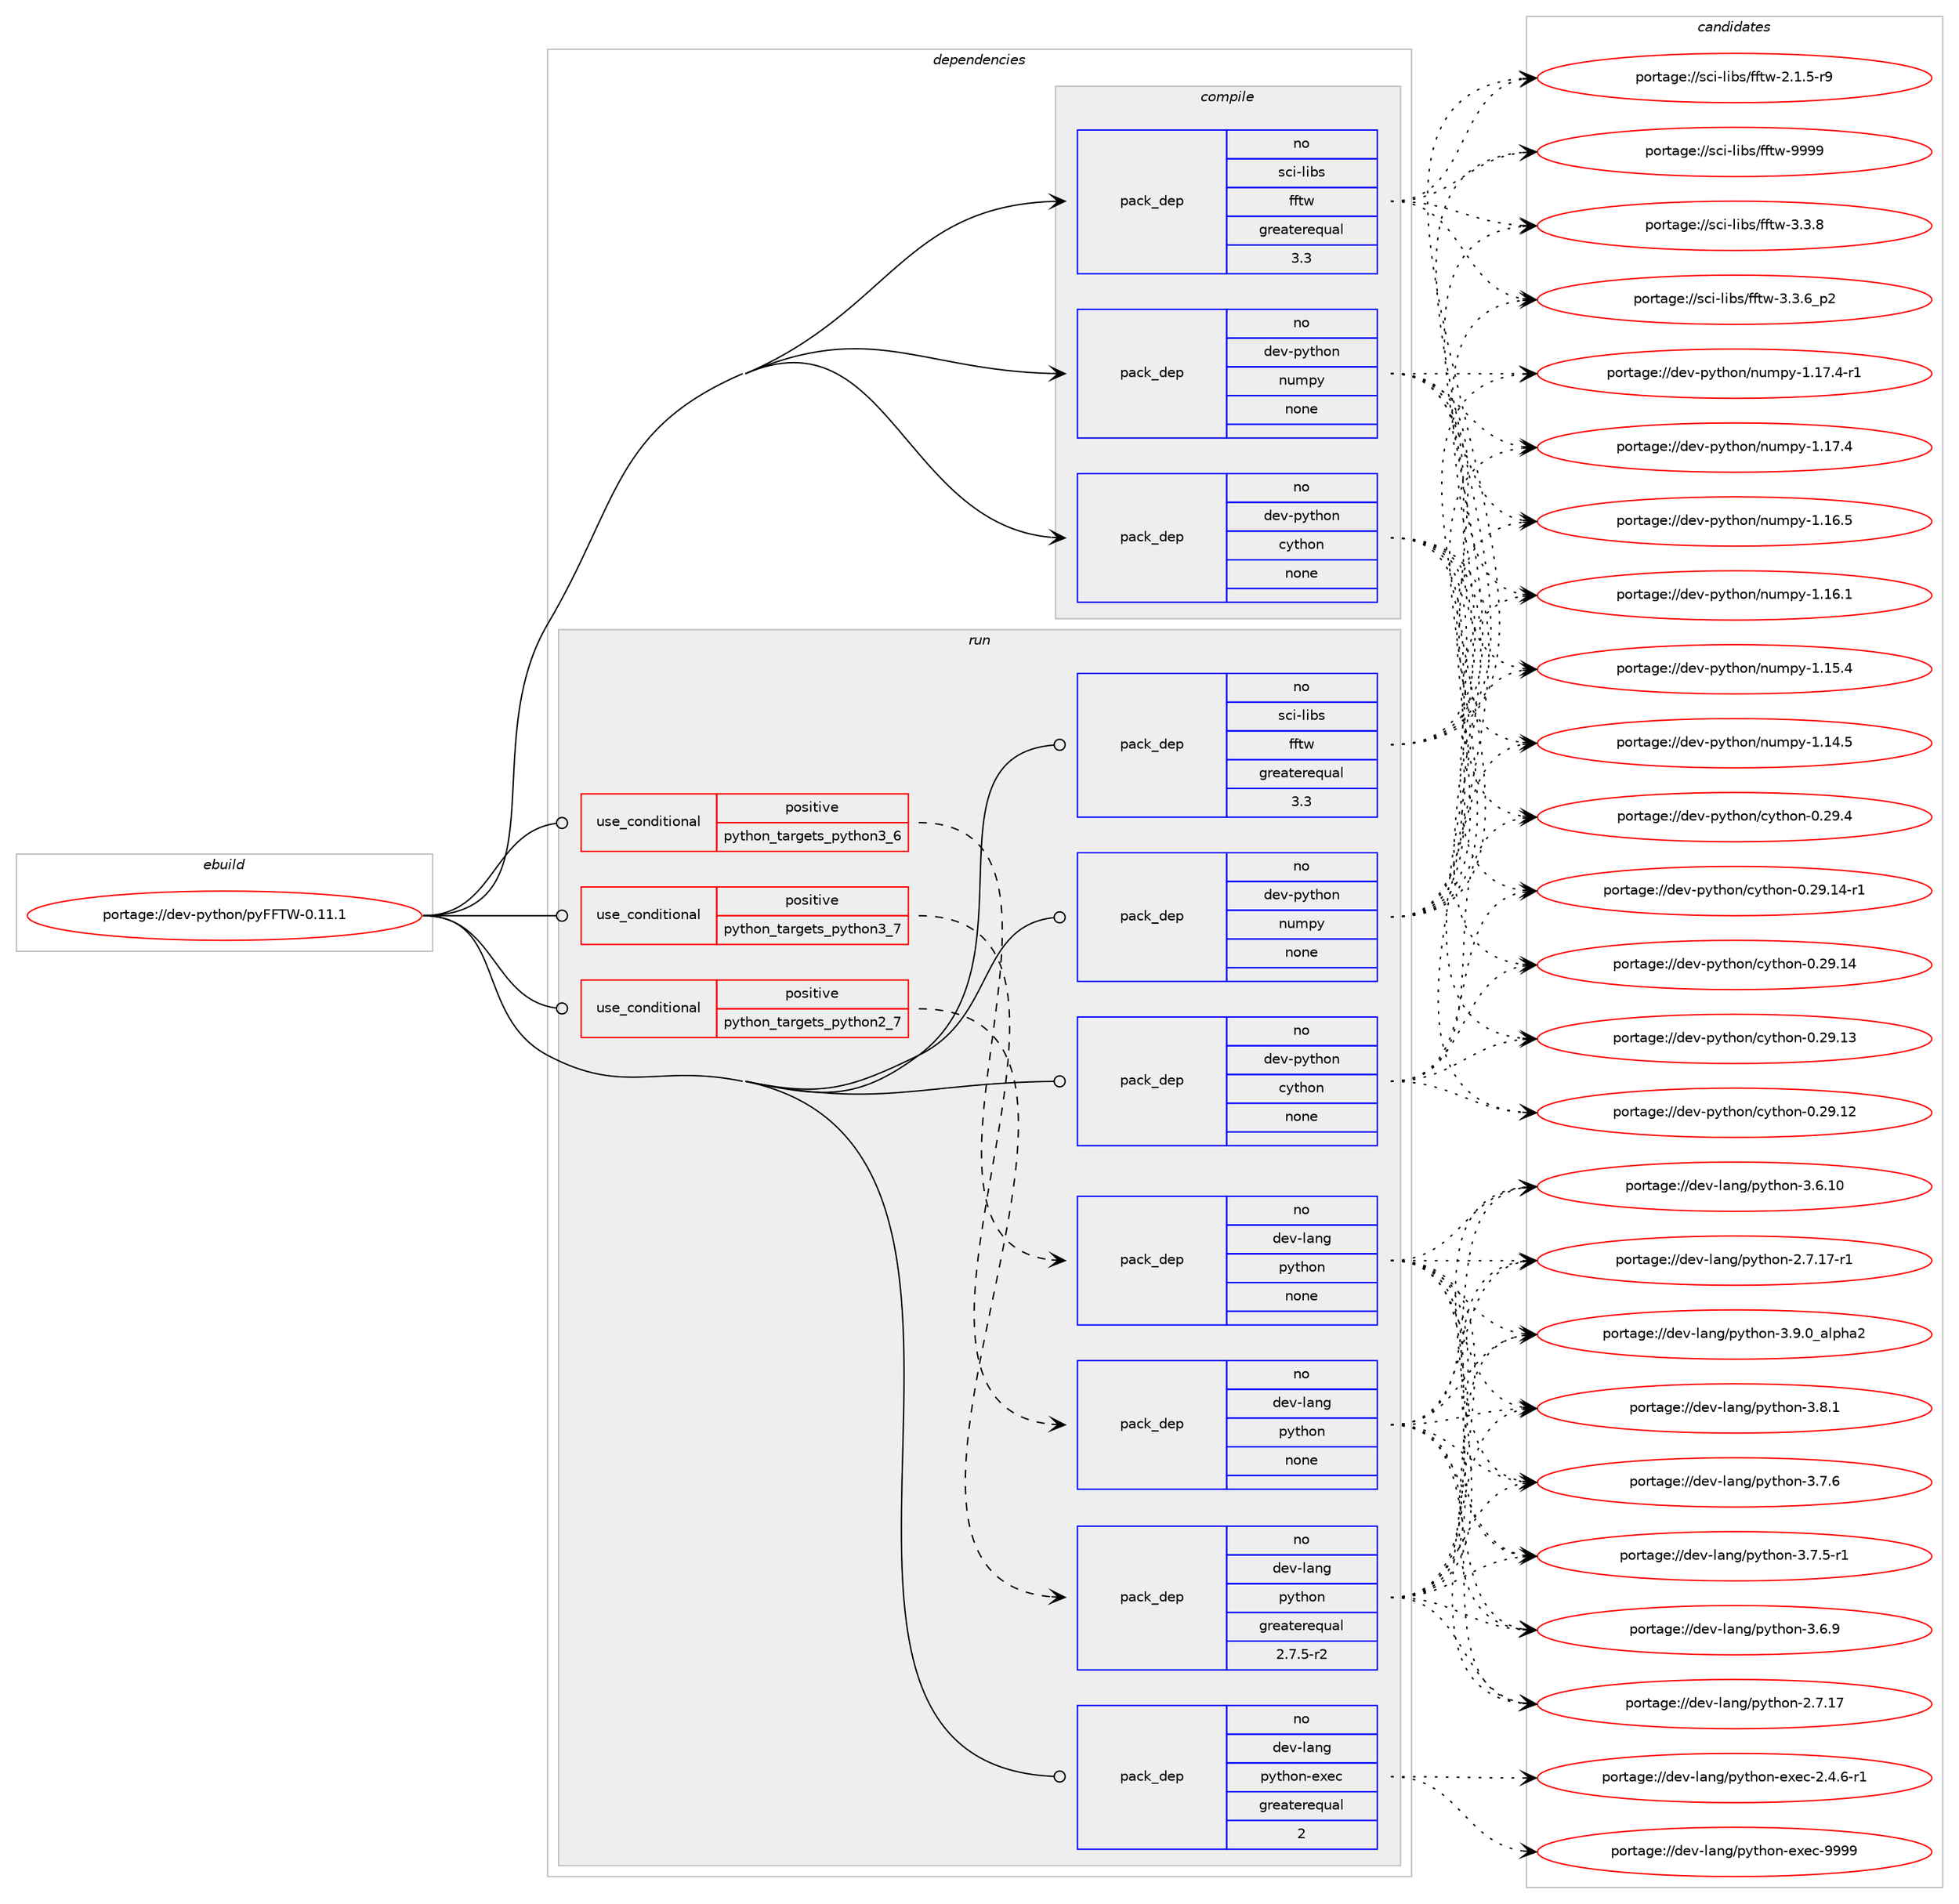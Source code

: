 digraph prolog {

# *************
# Graph options
# *************

newrank=true;
concentrate=true;
compound=true;
graph [rankdir=LR,fontname=Helvetica,fontsize=10,ranksep=1.5];#, ranksep=2.5, nodesep=0.2];
edge  [arrowhead=vee];
node  [fontname=Helvetica,fontsize=10];

# **********
# The ebuild
# **********

subgraph cluster_leftcol {
color=gray;
label=<<i>ebuild</i>>;
id [label="portage://dev-python/pyFFTW-0.11.1", color=red, width=4, href="../dev-python/pyFFTW-0.11.1.svg"];
}

# ****************
# The dependencies
# ****************

subgraph cluster_midcol {
color=gray;
label=<<i>dependencies</i>>;
subgraph cluster_compile {
fillcolor="#eeeeee";
style=filled;
label=<<i>compile</i>>;
subgraph pack325103 {
dependency440146 [label=<<TABLE BORDER="0" CELLBORDER="1" CELLSPACING="0" CELLPADDING="4" WIDTH="220"><TR><TD ROWSPAN="6" CELLPADDING="30">pack_dep</TD></TR><TR><TD WIDTH="110">no</TD></TR><TR><TD>dev-python</TD></TR><TR><TD>cython</TD></TR><TR><TD>none</TD></TR><TR><TD></TD></TR></TABLE>>, shape=none, color=blue];
}
id:e -> dependency440146:w [weight=20,style="solid",arrowhead="vee"];
subgraph pack325104 {
dependency440147 [label=<<TABLE BORDER="0" CELLBORDER="1" CELLSPACING="0" CELLPADDING="4" WIDTH="220"><TR><TD ROWSPAN="6" CELLPADDING="30">pack_dep</TD></TR><TR><TD WIDTH="110">no</TD></TR><TR><TD>dev-python</TD></TR><TR><TD>numpy</TD></TR><TR><TD>none</TD></TR><TR><TD></TD></TR></TABLE>>, shape=none, color=blue];
}
id:e -> dependency440147:w [weight=20,style="solid",arrowhead="vee"];
subgraph pack325105 {
dependency440148 [label=<<TABLE BORDER="0" CELLBORDER="1" CELLSPACING="0" CELLPADDING="4" WIDTH="220"><TR><TD ROWSPAN="6" CELLPADDING="30">pack_dep</TD></TR><TR><TD WIDTH="110">no</TD></TR><TR><TD>sci-libs</TD></TR><TR><TD>fftw</TD></TR><TR><TD>greaterequal</TD></TR><TR><TD>3.3</TD></TR></TABLE>>, shape=none, color=blue];
}
id:e -> dependency440148:w [weight=20,style="solid",arrowhead="vee"];
}
subgraph cluster_compileandrun {
fillcolor="#eeeeee";
style=filled;
label=<<i>compile and run</i>>;
}
subgraph cluster_run {
fillcolor="#eeeeee";
style=filled;
label=<<i>run</i>>;
subgraph cond110105 {
dependency440149 [label=<<TABLE BORDER="0" CELLBORDER="1" CELLSPACING="0" CELLPADDING="4"><TR><TD ROWSPAN="3" CELLPADDING="10">use_conditional</TD></TR><TR><TD>positive</TD></TR><TR><TD>python_targets_python2_7</TD></TR></TABLE>>, shape=none, color=red];
subgraph pack325106 {
dependency440150 [label=<<TABLE BORDER="0" CELLBORDER="1" CELLSPACING="0" CELLPADDING="4" WIDTH="220"><TR><TD ROWSPAN="6" CELLPADDING="30">pack_dep</TD></TR><TR><TD WIDTH="110">no</TD></TR><TR><TD>dev-lang</TD></TR><TR><TD>python</TD></TR><TR><TD>greaterequal</TD></TR><TR><TD>2.7.5-r2</TD></TR></TABLE>>, shape=none, color=blue];
}
dependency440149:e -> dependency440150:w [weight=20,style="dashed",arrowhead="vee"];
}
id:e -> dependency440149:w [weight=20,style="solid",arrowhead="odot"];
subgraph cond110106 {
dependency440151 [label=<<TABLE BORDER="0" CELLBORDER="1" CELLSPACING="0" CELLPADDING="4"><TR><TD ROWSPAN="3" CELLPADDING="10">use_conditional</TD></TR><TR><TD>positive</TD></TR><TR><TD>python_targets_python3_6</TD></TR></TABLE>>, shape=none, color=red];
subgraph pack325107 {
dependency440152 [label=<<TABLE BORDER="0" CELLBORDER="1" CELLSPACING="0" CELLPADDING="4" WIDTH="220"><TR><TD ROWSPAN="6" CELLPADDING="30">pack_dep</TD></TR><TR><TD WIDTH="110">no</TD></TR><TR><TD>dev-lang</TD></TR><TR><TD>python</TD></TR><TR><TD>none</TD></TR><TR><TD></TD></TR></TABLE>>, shape=none, color=blue];
}
dependency440151:e -> dependency440152:w [weight=20,style="dashed",arrowhead="vee"];
}
id:e -> dependency440151:w [weight=20,style="solid",arrowhead="odot"];
subgraph cond110107 {
dependency440153 [label=<<TABLE BORDER="0" CELLBORDER="1" CELLSPACING="0" CELLPADDING="4"><TR><TD ROWSPAN="3" CELLPADDING="10">use_conditional</TD></TR><TR><TD>positive</TD></TR><TR><TD>python_targets_python3_7</TD></TR></TABLE>>, shape=none, color=red];
subgraph pack325108 {
dependency440154 [label=<<TABLE BORDER="0" CELLBORDER="1" CELLSPACING="0" CELLPADDING="4" WIDTH="220"><TR><TD ROWSPAN="6" CELLPADDING="30">pack_dep</TD></TR><TR><TD WIDTH="110">no</TD></TR><TR><TD>dev-lang</TD></TR><TR><TD>python</TD></TR><TR><TD>none</TD></TR><TR><TD></TD></TR></TABLE>>, shape=none, color=blue];
}
dependency440153:e -> dependency440154:w [weight=20,style="dashed",arrowhead="vee"];
}
id:e -> dependency440153:w [weight=20,style="solid",arrowhead="odot"];
subgraph pack325109 {
dependency440155 [label=<<TABLE BORDER="0" CELLBORDER="1" CELLSPACING="0" CELLPADDING="4" WIDTH="220"><TR><TD ROWSPAN="6" CELLPADDING="30">pack_dep</TD></TR><TR><TD WIDTH="110">no</TD></TR><TR><TD>dev-lang</TD></TR><TR><TD>python-exec</TD></TR><TR><TD>greaterequal</TD></TR><TR><TD>2</TD></TR></TABLE>>, shape=none, color=blue];
}
id:e -> dependency440155:w [weight=20,style="solid",arrowhead="odot"];
subgraph pack325110 {
dependency440156 [label=<<TABLE BORDER="0" CELLBORDER="1" CELLSPACING="0" CELLPADDING="4" WIDTH="220"><TR><TD ROWSPAN="6" CELLPADDING="30">pack_dep</TD></TR><TR><TD WIDTH="110">no</TD></TR><TR><TD>dev-python</TD></TR><TR><TD>cython</TD></TR><TR><TD>none</TD></TR><TR><TD></TD></TR></TABLE>>, shape=none, color=blue];
}
id:e -> dependency440156:w [weight=20,style="solid",arrowhead="odot"];
subgraph pack325111 {
dependency440157 [label=<<TABLE BORDER="0" CELLBORDER="1" CELLSPACING="0" CELLPADDING="4" WIDTH="220"><TR><TD ROWSPAN="6" CELLPADDING="30">pack_dep</TD></TR><TR><TD WIDTH="110">no</TD></TR><TR><TD>dev-python</TD></TR><TR><TD>numpy</TD></TR><TR><TD>none</TD></TR><TR><TD></TD></TR></TABLE>>, shape=none, color=blue];
}
id:e -> dependency440157:w [weight=20,style="solid",arrowhead="odot"];
subgraph pack325112 {
dependency440158 [label=<<TABLE BORDER="0" CELLBORDER="1" CELLSPACING="0" CELLPADDING="4" WIDTH="220"><TR><TD ROWSPAN="6" CELLPADDING="30">pack_dep</TD></TR><TR><TD WIDTH="110">no</TD></TR><TR><TD>sci-libs</TD></TR><TR><TD>fftw</TD></TR><TR><TD>greaterequal</TD></TR><TR><TD>3.3</TD></TR></TABLE>>, shape=none, color=blue];
}
id:e -> dependency440158:w [weight=20,style="solid",arrowhead="odot"];
}
}

# **************
# The candidates
# **************

subgraph cluster_choices {
rank=same;
color=gray;
label=<<i>candidates</i>>;

subgraph choice325103 {
color=black;
nodesep=1;
choice10010111845112121116104111110479912111610411111045484650574652 [label="portage://dev-python/cython-0.29.4", color=red, width=4,href="../dev-python/cython-0.29.4.svg"];
choice10010111845112121116104111110479912111610411111045484650574649524511449 [label="portage://dev-python/cython-0.29.14-r1", color=red, width=4,href="../dev-python/cython-0.29.14-r1.svg"];
choice1001011184511212111610411111047991211161041111104548465057464952 [label="portage://dev-python/cython-0.29.14", color=red, width=4,href="../dev-python/cython-0.29.14.svg"];
choice1001011184511212111610411111047991211161041111104548465057464951 [label="portage://dev-python/cython-0.29.13", color=red, width=4,href="../dev-python/cython-0.29.13.svg"];
choice1001011184511212111610411111047991211161041111104548465057464950 [label="portage://dev-python/cython-0.29.12", color=red, width=4,href="../dev-python/cython-0.29.12.svg"];
dependency440146:e -> choice10010111845112121116104111110479912111610411111045484650574652:w [style=dotted,weight="100"];
dependency440146:e -> choice10010111845112121116104111110479912111610411111045484650574649524511449:w [style=dotted,weight="100"];
dependency440146:e -> choice1001011184511212111610411111047991211161041111104548465057464952:w [style=dotted,weight="100"];
dependency440146:e -> choice1001011184511212111610411111047991211161041111104548465057464951:w [style=dotted,weight="100"];
dependency440146:e -> choice1001011184511212111610411111047991211161041111104548465057464950:w [style=dotted,weight="100"];
}
subgraph choice325104 {
color=black;
nodesep=1;
choice1001011184511212111610411111047110117109112121454946495546524511449 [label="portage://dev-python/numpy-1.17.4-r1", color=red, width=4,href="../dev-python/numpy-1.17.4-r1.svg"];
choice100101118451121211161041111104711011710911212145494649554652 [label="portage://dev-python/numpy-1.17.4", color=red, width=4,href="../dev-python/numpy-1.17.4.svg"];
choice100101118451121211161041111104711011710911212145494649544653 [label="portage://dev-python/numpy-1.16.5", color=red, width=4,href="../dev-python/numpy-1.16.5.svg"];
choice100101118451121211161041111104711011710911212145494649544649 [label="portage://dev-python/numpy-1.16.1", color=red, width=4,href="../dev-python/numpy-1.16.1.svg"];
choice100101118451121211161041111104711011710911212145494649534652 [label="portage://dev-python/numpy-1.15.4", color=red, width=4,href="../dev-python/numpy-1.15.4.svg"];
choice100101118451121211161041111104711011710911212145494649524653 [label="portage://dev-python/numpy-1.14.5", color=red, width=4,href="../dev-python/numpy-1.14.5.svg"];
dependency440147:e -> choice1001011184511212111610411111047110117109112121454946495546524511449:w [style=dotted,weight="100"];
dependency440147:e -> choice100101118451121211161041111104711011710911212145494649554652:w [style=dotted,weight="100"];
dependency440147:e -> choice100101118451121211161041111104711011710911212145494649544653:w [style=dotted,weight="100"];
dependency440147:e -> choice100101118451121211161041111104711011710911212145494649544649:w [style=dotted,weight="100"];
dependency440147:e -> choice100101118451121211161041111104711011710911212145494649534652:w [style=dotted,weight="100"];
dependency440147:e -> choice100101118451121211161041111104711011710911212145494649524653:w [style=dotted,weight="100"];
}
subgraph choice325105 {
color=black;
nodesep=1;
choice115991054510810598115471021021161194557575757 [label="portage://sci-libs/fftw-9999", color=red, width=4,href="../sci-libs/fftw-9999.svg"];
choice11599105451081059811547102102116119455146514656 [label="portage://sci-libs/fftw-3.3.8", color=red, width=4,href="../sci-libs/fftw-3.3.8.svg"];
choice115991054510810598115471021021161194551465146549511250 [label="portage://sci-libs/fftw-3.3.6_p2", color=red, width=4,href="../sci-libs/fftw-3.3.6_p2.svg"];
choice115991054510810598115471021021161194550464946534511457 [label="portage://sci-libs/fftw-2.1.5-r9", color=red, width=4,href="../sci-libs/fftw-2.1.5-r9.svg"];
dependency440148:e -> choice115991054510810598115471021021161194557575757:w [style=dotted,weight="100"];
dependency440148:e -> choice11599105451081059811547102102116119455146514656:w [style=dotted,weight="100"];
dependency440148:e -> choice115991054510810598115471021021161194551465146549511250:w [style=dotted,weight="100"];
dependency440148:e -> choice115991054510810598115471021021161194550464946534511457:w [style=dotted,weight="100"];
}
subgraph choice325106 {
color=black;
nodesep=1;
choice10010111845108971101034711212111610411111045514657464895971081121049750 [label="portage://dev-lang/python-3.9.0_alpha2", color=red, width=4,href="../dev-lang/python-3.9.0_alpha2.svg"];
choice100101118451089711010347112121116104111110455146564649 [label="portage://dev-lang/python-3.8.1", color=red, width=4,href="../dev-lang/python-3.8.1.svg"];
choice100101118451089711010347112121116104111110455146554654 [label="portage://dev-lang/python-3.7.6", color=red, width=4,href="../dev-lang/python-3.7.6.svg"];
choice1001011184510897110103471121211161041111104551465546534511449 [label="portage://dev-lang/python-3.7.5-r1", color=red, width=4,href="../dev-lang/python-3.7.5-r1.svg"];
choice100101118451089711010347112121116104111110455146544657 [label="portage://dev-lang/python-3.6.9", color=red, width=4,href="../dev-lang/python-3.6.9.svg"];
choice10010111845108971101034711212111610411111045514654464948 [label="portage://dev-lang/python-3.6.10", color=red, width=4,href="../dev-lang/python-3.6.10.svg"];
choice100101118451089711010347112121116104111110455046554649554511449 [label="portage://dev-lang/python-2.7.17-r1", color=red, width=4,href="../dev-lang/python-2.7.17-r1.svg"];
choice10010111845108971101034711212111610411111045504655464955 [label="portage://dev-lang/python-2.7.17", color=red, width=4,href="../dev-lang/python-2.7.17.svg"];
dependency440150:e -> choice10010111845108971101034711212111610411111045514657464895971081121049750:w [style=dotted,weight="100"];
dependency440150:e -> choice100101118451089711010347112121116104111110455146564649:w [style=dotted,weight="100"];
dependency440150:e -> choice100101118451089711010347112121116104111110455146554654:w [style=dotted,weight="100"];
dependency440150:e -> choice1001011184510897110103471121211161041111104551465546534511449:w [style=dotted,weight="100"];
dependency440150:e -> choice100101118451089711010347112121116104111110455146544657:w [style=dotted,weight="100"];
dependency440150:e -> choice10010111845108971101034711212111610411111045514654464948:w [style=dotted,weight="100"];
dependency440150:e -> choice100101118451089711010347112121116104111110455046554649554511449:w [style=dotted,weight="100"];
dependency440150:e -> choice10010111845108971101034711212111610411111045504655464955:w [style=dotted,weight="100"];
}
subgraph choice325107 {
color=black;
nodesep=1;
choice10010111845108971101034711212111610411111045514657464895971081121049750 [label="portage://dev-lang/python-3.9.0_alpha2", color=red, width=4,href="../dev-lang/python-3.9.0_alpha2.svg"];
choice100101118451089711010347112121116104111110455146564649 [label="portage://dev-lang/python-3.8.1", color=red, width=4,href="../dev-lang/python-3.8.1.svg"];
choice100101118451089711010347112121116104111110455146554654 [label="portage://dev-lang/python-3.7.6", color=red, width=4,href="../dev-lang/python-3.7.6.svg"];
choice1001011184510897110103471121211161041111104551465546534511449 [label="portage://dev-lang/python-3.7.5-r1", color=red, width=4,href="../dev-lang/python-3.7.5-r1.svg"];
choice100101118451089711010347112121116104111110455146544657 [label="portage://dev-lang/python-3.6.9", color=red, width=4,href="../dev-lang/python-3.6.9.svg"];
choice10010111845108971101034711212111610411111045514654464948 [label="portage://dev-lang/python-3.6.10", color=red, width=4,href="../dev-lang/python-3.6.10.svg"];
choice100101118451089711010347112121116104111110455046554649554511449 [label="portage://dev-lang/python-2.7.17-r1", color=red, width=4,href="../dev-lang/python-2.7.17-r1.svg"];
choice10010111845108971101034711212111610411111045504655464955 [label="portage://dev-lang/python-2.7.17", color=red, width=4,href="../dev-lang/python-2.7.17.svg"];
dependency440152:e -> choice10010111845108971101034711212111610411111045514657464895971081121049750:w [style=dotted,weight="100"];
dependency440152:e -> choice100101118451089711010347112121116104111110455146564649:w [style=dotted,weight="100"];
dependency440152:e -> choice100101118451089711010347112121116104111110455146554654:w [style=dotted,weight="100"];
dependency440152:e -> choice1001011184510897110103471121211161041111104551465546534511449:w [style=dotted,weight="100"];
dependency440152:e -> choice100101118451089711010347112121116104111110455146544657:w [style=dotted,weight="100"];
dependency440152:e -> choice10010111845108971101034711212111610411111045514654464948:w [style=dotted,weight="100"];
dependency440152:e -> choice100101118451089711010347112121116104111110455046554649554511449:w [style=dotted,weight="100"];
dependency440152:e -> choice10010111845108971101034711212111610411111045504655464955:w [style=dotted,weight="100"];
}
subgraph choice325108 {
color=black;
nodesep=1;
choice10010111845108971101034711212111610411111045514657464895971081121049750 [label="portage://dev-lang/python-3.9.0_alpha2", color=red, width=4,href="../dev-lang/python-3.9.0_alpha2.svg"];
choice100101118451089711010347112121116104111110455146564649 [label="portage://dev-lang/python-3.8.1", color=red, width=4,href="../dev-lang/python-3.8.1.svg"];
choice100101118451089711010347112121116104111110455146554654 [label="portage://dev-lang/python-3.7.6", color=red, width=4,href="../dev-lang/python-3.7.6.svg"];
choice1001011184510897110103471121211161041111104551465546534511449 [label="portage://dev-lang/python-3.7.5-r1", color=red, width=4,href="../dev-lang/python-3.7.5-r1.svg"];
choice100101118451089711010347112121116104111110455146544657 [label="portage://dev-lang/python-3.6.9", color=red, width=4,href="../dev-lang/python-3.6.9.svg"];
choice10010111845108971101034711212111610411111045514654464948 [label="portage://dev-lang/python-3.6.10", color=red, width=4,href="../dev-lang/python-3.6.10.svg"];
choice100101118451089711010347112121116104111110455046554649554511449 [label="portage://dev-lang/python-2.7.17-r1", color=red, width=4,href="../dev-lang/python-2.7.17-r1.svg"];
choice10010111845108971101034711212111610411111045504655464955 [label="portage://dev-lang/python-2.7.17", color=red, width=4,href="../dev-lang/python-2.7.17.svg"];
dependency440154:e -> choice10010111845108971101034711212111610411111045514657464895971081121049750:w [style=dotted,weight="100"];
dependency440154:e -> choice100101118451089711010347112121116104111110455146564649:w [style=dotted,weight="100"];
dependency440154:e -> choice100101118451089711010347112121116104111110455146554654:w [style=dotted,weight="100"];
dependency440154:e -> choice1001011184510897110103471121211161041111104551465546534511449:w [style=dotted,weight="100"];
dependency440154:e -> choice100101118451089711010347112121116104111110455146544657:w [style=dotted,weight="100"];
dependency440154:e -> choice10010111845108971101034711212111610411111045514654464948:w [style=dotted,weight="100"];
dependency440154:e -> choice100101118451089711010347112121116104111110455046554649554511449:w [style=dotted,weight="100"];
dependency440154:e -> choice10010111845108971101034711212111610411111045504655464955:w [style=dotted,weight="100"];
}
subgraph choice325109 {
color=black;
nodesep=1;
choice10010111845108971101034711212111610411111045101120101994557575757 [label="portage://dev-lang/python-exec-9999", color=red, width=4,href="../dev-lang/python-exec-9999.svg"];
choice10010111845108971101034711212111610411111045101120101994550465246544511449 [label="portage://dev-lang/python-exec-2.4.6-r1", color=red, width=4,href="../dev-lang/python-exec-2.4.6-r1.svg"];
dependency440155:e -> choice10010111845108971101034711212111610411111045101120101994557575757:w [style=dotted,weight="100"];
dependency440155:e -> choice10010111845108971101034711212111610411111045101120101994550465246544511449:w [style=dotted,weight="100"];
}
subgraph choice325110 {
color=black;
nodesep=1;
choice10010111845112121116104111110479912111610411111045484650574652 [label="portage://dev-python/cython-0.29.4", color=red, width=4,href="../dev-python/cython-0.29.4.svg"];
choice10010111845112121116104111110479912111610411111045484650574649524511449 [label="portage://dev-python/cython-0.29.14-r1", color=red, width=4,href="../dev-python/cython-0.29.14-r1.svg"];
choice1001011184511212111610411111047991211161041111104548465057464952 [label="portage://dev-python/cython-0.29.14", color=red, width=4,href="../dev-python/cython-0.29.14.svg"];
choice1001011184511212111610411111047991211161041111104548465057464951 [label="portage://dev-python/cython-0.29.13", color=red, width=4,href="../dev-python/cython-0.29.13.svg"];
choice1001011184511212111610411111047991211161041111104548465057464950 [label="portage://dev-python/cython-0.29.12", color=red, width=4,href="../dev-python/cython-0.29.12.svg"];
dependency440156:e -> choice10010111845112121116104111110479912111610411111045484650574652:w [style=dotted,weight="100"];
dependency440156:e -> choice10010111845112121116104111110479912111610411111045484650574649524511449:w [style=dotted,weight="100"];
dependency440156:e -> choice1001011184511212111610411111047991211161041111104548465057464952:w [style=dotted,weight="100"];
dependency440156:e -> choice1001011184511212111610411111047991211161041111104548465057464951:w [style=dotted,weight="100"];
dependency440156:e -> choice1001011184511212111610411111047991211161041111104548465057464950:w [style=dotted,weight="100"];
}
subgraph choice325111 {
color=black;
nodesep=1;
choice1001011184511212111610411111047110117109112121454946495546524511449 [label="portage://dev-python/numpy-1.17.4-r1", color=red, width=4,href="../dev-python/numpy-1.17.4-r1.svg"];
choice100101118451121211161041111104711011710911212145494649554652 [label="portage://dev-python/numpy-1.17.4", color=red, width=4,href="../dev-python/numpy-1.17.4.svg"];
choice100101118451121211161041111104711011710911212145494649544653 [label="portage://dev-python/numpy-1.16.5", color=red, width=4,href="../dev-python/numpy-1.16.5.svg"];
choice100101118451121211161041111104711011710911212145494649544649 [label="portage://dev-python/numpy-1.16.1", color=red, width=4,href="../dev-python/numpy-1.16.1.svg"];
choice100101118451121211161041111104711011710911212145494649534652 [label="portage://dev-python/numpy-1.15.4", color=red, width=4,href="../dev-python/numpy-1.15.4.svg"];
choice100101118451121211161041111104711011710911212145494649524653 [label="portage://dev-python/numpy-1.14.5", color=red, width=4,href="../dev-python/numpy-1.14.5.svg"];
dependency440157:e -> choice1001011184511212111610411111047110117109112121454946495546524511449:w [style=dotted,weight="100"];
dependency440157:e -> choice100101118451121211161041111104711011710911212145494649554652:w [style=dotted,weight="100"];
dependency440157:e -> choice100101118451121211161041111104711011710911212145494649544653:w [style=dotted,weight="100"];
dependency440157:e -> choice100101118451121211161041111104711011710911212145494649544649:w [style=dotted,weight="100"];
dependency440157:e -> choice100101118451121211161041111104711011710911212145494649534652:w [style=dotted,weight="100"];
dependency440157:e -> choice100101118451121211161041111104711011710911212145494649524653:w [style=dotted,weight="100"];
}
subgraph choice325112 {
color=black;
nodesep=1;
choice115991054510810598115471021021161194557575757 [label="portage://sci-libs/fftw-9999", color=red, width=4,href="../sci-libs/fftw-9999.svg"];
choice11599105451081059811547102102116119455146514656 [label="portage://sci-libs/fftw-3.3.8", color=red, width=4,href="../sci-libs/fftw-3.3.8.svg"];
choice115991054510810598115471021021161194551465146549511250 [label="portage://sci-libs/fftw-3.3.6_p2", color=red, width=4,href="../sci-libs/fftw-3.3.6_p2.svg"];
choice115991054510810598115471021021161194550464946534511457 [label="portage://sci-libs/fftw-2.1.5-r9", color=red, width=4,href="../sci-libs/fftw-2.1.5-r9.svg"];
dependency440158:e -> choice115991054510810598115471021021161194557575757:w [style=dotted,weight="100"];
dependency440158:e -> choice11599105451081059811547102102116119455146514656:w [style=dotted,weight="100"];
dependency440158:e -> choice115991054510810598115471021021161194551465146549511250:w [style=dotted,weight="100"];
dependency440158:e -> choice115991054510810598115471021021161194550464946534511457:w [style=dotted,weight="100"];
}
}

}
